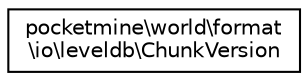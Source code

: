 digraph "Graphical Class Hierarchy"
{
 // INTERACTIVE_SVG=YES
 // LATEX_PDF_SIZE
  edge [fontname="Helvetica",fontsize="10",labelfontname="Helvetica",labelfontsize="10"];
  node [fontname="Helvetica",fontsize="10",shape=record];
  rankdir="LR";
  Node0 [label="pocketmine\\world\\format\l\\io\\leveldb\\ChunkVersion",height=0.2,width=0.4,color="black", fillcolor="white", style="filled",URL="$d9/dc6/classpocketmine_1_1world_1_1format_1_1io_1_1leveldb_1_1_chunk_version.html",tooltip=" "];
}
